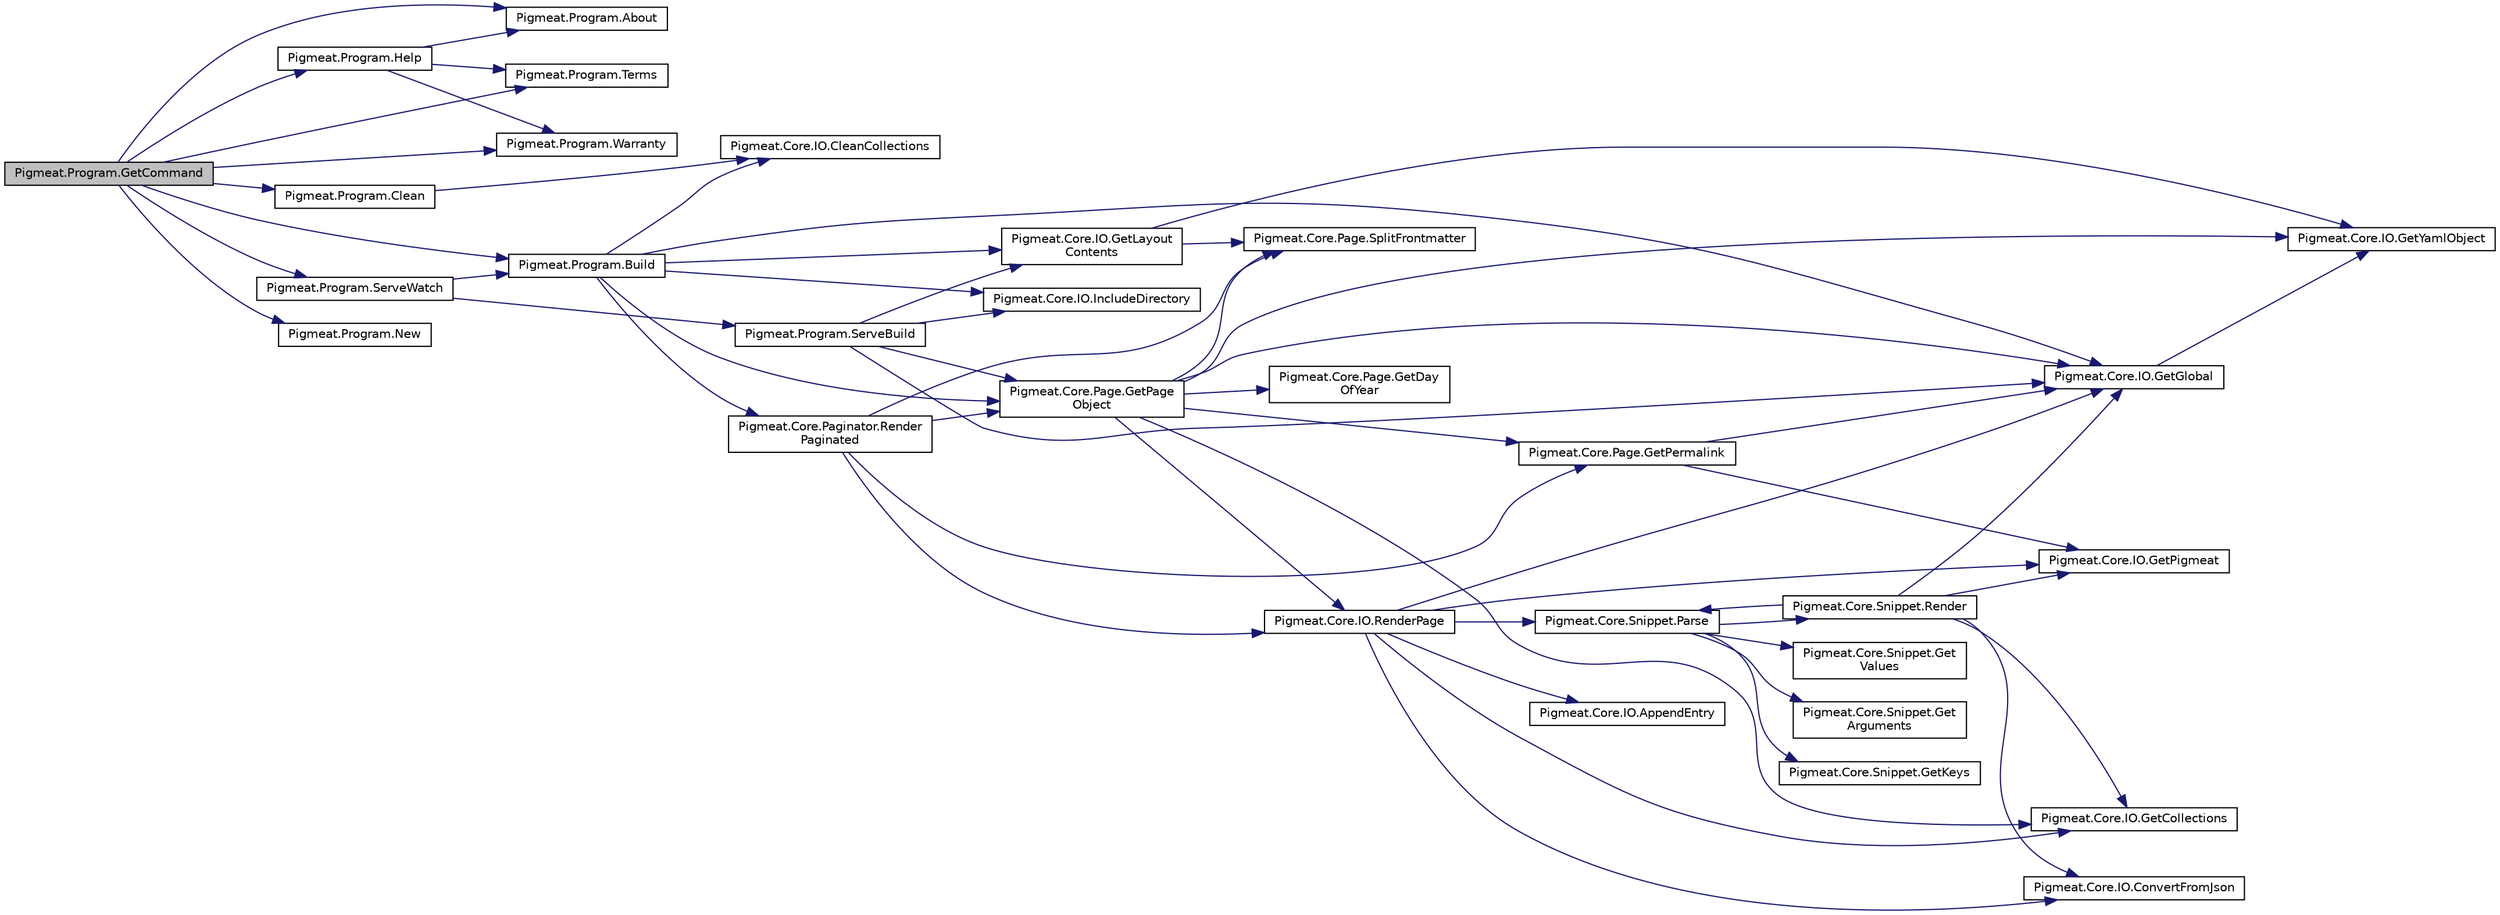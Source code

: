 digraph "Pigmeat.Program.GetCommand"
{
 // LATEX_PDF_SIZE
  edge [fontname="Helvetica",fontsize="10",labelfontname="Helvetica",labelfontsize="10"];
  node [fontname="Helvetica",fontsize="10",shape=record];
  rankdir="LR";
  Node1 [label="Pigmeat.Program.GetCommand",height=0.2,width=0.4,color="black", fillcolor="grey75", style="filled", fontcolor="black",tooltip="Perform actions specified by command calls"];
  Node1 -> Node2 [color="midnightblue",fontsize="10",style="solid",fontname="Helvetica"];
  Node2 [label="Pigmeat.Program.About",height=0.2,width=0.4,color="black", fillcolor="white", style="filled",URL="$class_pigmeat_1_1_program.html#a9a8bd00e69ab494615e073f050ba2344",tooltip="Show authorship and license information regarding Pigmeat"];
  Node1 -> Node3 [color="midnightblue",fontsize="10",style="solid",fontname="Helvetica"];
  Node3 [label="Pigmeat.Program.Build",height=0.2,width=0.4,color="black", fillcolor="white", style="filled",URL="$class_pigmeat_1_1_program.html#a878beaee804aea5645618e59b1a6d250",tooltip="The standard Pigmeat build process"];
  Node3 -> Node4 [color="midnightblue",fontsize="10",style="solid",fontname="Helvetica"];
  Node4 [label="Pigmeat.Core.IO.CleanCollections",height=0.2,width=0.4,color="black", fillcolor="white", style="filled",URL="$class_pigmeat_1_1_core_1_1_i_o.html#a0c35ca471821347e16cd0d36a4af6c2f",tooltip="Clean out the entries field in every collection.json file"];
  Node3 -> Node5 [color="midnightblue",fontsize="10",style="solid",fontname="Helvetica"];
  Node5 [label="Pigmeat.Core.IO.GetGlobal",height=0.2,width=0.4,color="black", fillcolor="white", style="filled",URL="$class_pigmeat_1_1_core_1_1_i_o.html#a8f84ec34a489ed4c83089b16308ddc7f",tooltip="Get file representing project's Global context"];
  Node5 -> Node6 [color="midnightblue",fontsize="10",style="solid",fontname="Helvetica"];
  Node6 [label="Pigmeat.Core.IO.GetYamlObject",height=0.2,width=0.4,color="black", fillcolor="white", style="filled",URL="$class_pigmeat_1_1_core_1_1_i_o.html#a65785eb7263115da1c592b06597727f5",tooltip="Convert YAML data into JObject"];
  Node3 -> Node7 [color="midnightblue",fontsize="10",style="solid",fontname="Helvetica"];
  Node7 [label="Pigmeat.Core.IO.GetLayout\lContents",height=0.2,width=0.4,color="black", fillcolor="white", style="filled",URL="$class_pigmeat_1_1_core_1_1_i_o.html#ae9cd73892daa23bdf19c9a229fe62b7b",tooltip="Get the contents of Layouts recursively"];
  Node7 -> Node6 [color="midnightblue",fontsize="10",style="solid",fontname="Helvetica"];
  Node7 -> Node8 [color="midnightblue",fontsize="10",style="solid",fontname="Helvetica"];
  Node8 [label="Pigmeat.Core.Page.SplitFrontmatter",height=0.2,width=0.4,color="black", fillcolor="white", style="filled",URL="$class_pigmeat_1_1_core_1_1_page.html#a207a9e1808ba2992377c1dfadf6ef84a",tooltip="Gets the YAML of the frontmatter for a given page"];
  Node3 -> Node9 [color="midnightblue",fontsize="10",style="solid",fontname="Helvetica"];
  Node9 [label="Pigmeat.Core.Page.GetPage\lObject",height=0.2,width=0.4,color="black", fillcolor="white", style="filled",URL="$class_pigmeat_1_1_core_1_1_page.html#a3a2dee942bb7b2f763ce5d1caba4163d",tooltip="Parses a given page into a JObject"];
  Node9 -> Node10 [color="midnightblue",fontsize="10",style="solid",fontname="Helvetica"];
  Node10 [label="Pigmeat.Core.IO.GetCollections",height=0.2,width=0.4,color="black", fillcolor="white", style="filled",URL="$class_pigmeat_1_1_core_1_1_i_o.html#a95f27be3fb9f5fd7e668f903c4e1cfb4",tooltip="Create a JObject to merge with the Global context containing each collection's collection...."];
  Node9 -> Node11 [color="midnightblue",fontsize="10",style="solid",fontname="Helvetica"];
  Node11 [label="Pigmeat.Core.Page.GetDay\lOfYear",height=0.2,width=0.4,color="black", fillcolor="white", style="filled",URL="$class_pigmeat_1_1_core_1_1_page.html#af8f17dadbdb6b16f1bb3dba08e2e8f68",tooltip=" "];
  Node9 -> Node5 [color="midnightblue",fontsize="10",style="solid",fontname="Helvetica"];
  Node9 -> Node12 [color="midnightblue",fontsize="10",style="solid",fontname="Helvetica"];
  Node12 [label="Pigmeat.Core.Page.GetPermalink",height=0.2,width=0.4,color="black", fillcolor="white", style="filled",URL="$class_pigmeat_1_1_core_1_1_page.html#a22b69a07b899c8d9825fb388357ce3b7",tooltip="Parses the permalink using given metadata to generate an output path"];
  Node12 -> Node5 [color="midnightblue",fontsize="10",style="solid",fontname="Helvetica"];
  Node12 -> Node13 [color="midnightblue",fontsize="10",style="solid",fontname="Helvetica"];
  Node13 [label="Pigmeat.Core.IO.GetPigmeat",height=0.2,width=0.4,color="black", fillcolor="white", style="filled",URL="$class_pigmeat_1_1_core_1_1_i_o.html#ab52a010415630b7063180fd58759eab3",tooltip="Get JObject representing project's Pigmeat context"];
  Node9 -> Node6 [color="midnightblue",fontsize="10",style="solid",fontname="Helvetica"];
  Node9 -> Node14 [color="midnightblue",fontsize="10",style="solid",fontname="Helvetica"];
  Node14 [label="Pigmeat.Core.IO.RenderPage",height=0.2,width=0.4,color="black", fillcolor="white", style="filled",URL="$class_pigmeat_1_1_core_1_1_i_o.html#a60f49d31957620c308423cad19dbf5f6",tooltip="Take layout, place Markdig-parsed content in layout, evaluate includes, render with Scriban"];
  Node14 -> Node15 [color="midnightblue",fontsize="10",style="solid",fontname="Helvetica"];
  Node15 [label="Pigmeat.Core.IO.AppendEntry",height=0.2,width=0.4,color="black", fillcolor="white", style="filled",URL="$class_pigmeat_1_1_core_1_1_i_o.html#a513be40f796bdadd8f6eb31f2446716a",tooltip="Adds JObject representations of pages in a collection to the collection's entries field in its collec..."];
  Node14 -> Node16 [color="midnightblue",fontsize="10",style="solid",fontname="Helvetica"];
  Node16 [label="Pigmeat.Core.IO.ConvertFromJson",height=0.2,width=0.4,color="black", fillcolor="white", style="filled",URL="$class_pigmeat_1_1_core_1_1_i_o.html#a821d02a0d3f636011b2dc0f8e8703e18",tooltip="Convert JObject to Scriban objects"];
  Node14 -> Node10 [color="midnightblue",fontsize="10",style="solid",fontname="Helvetica"];
  Node14 -> Node5 [color="midnightblue",fontsize="10",style="solid",fontname="Helvetica"];
  Node14 -> Node13 [color="midnightblue",fontsize="10",style="solid",fontname="Helvetica"];
  Node14 -> Node17 [color="midnightblue",fontsize="10",style="solid",fontname="Helvetica"];
  Node17 [label="Pigmeat.Core.Snippet.Parse",height=0.2,width=0.4,color="black", fillcolor="white", style="filled",URL="$class_pigmeat_1_1_core_1_1_snippet.html#a54ea5e1d3a8cd6308a1b1c9f01457146",tooltip="Parses through each {! snippet !} call in a page and evaluates them"];
  Node17 -> Node18 [color="midnightblue",fontsize="10",style="solid",fontname="Helvetica"];
  Node18 [label="Pigmeat.Core.Snippet.Get\lArguments",height=0.2,width=0.4,color="black", fillcolor="white", style="filled",URL="$class_pigmeat_1_1_core_1_1_snippet.html#a359cb5b64ee741ebf8cde64db13afec4",tooltip="Gets the arguments given in the Snippet call, to be parsed through later"];
  Node17 -> Node19 [color="midnightblue",fontsize="10",style="solid",fontname="Helvetica"];
  Node19 [label="Pigmeat.Core.Snippet.GetKeys",height=0.2,width=0.4,color="black", fillcolor="white", style="filled",URL="$class_pigmeat_1_1_core_1_1_snippet.html#a587d72ee7d694c9a05b9af340e172d3c",tooltip="Gets the keys (names of variables) given when the Snippet was called"];
  Node17 -> Node20 [color="midnightblue",fontsize="10",style="solid",fontname="Helvetica"];
  Node20 [label="Pigmeat.Core.Snippet.Get\lValues",height=0.2,width=0.4,color="black", fillcolor="white", style="filled",URL="$class_pigmeat_1_1_core_1_1_snippet.html#abdee9a9d3a2ed0497158bcfb5461c60a",tooltip="Gets values of given arguments/variables when the Snippet was called"];
  Node17 -> Node21 [color="midnightblue",fontsize="10",style="solid",fontname="Helvetica"];
  Node21 [label="Pigmeat.Core.Snippet.Render",height=0.2,width=0.4,color="black", fillcolor="white", style="filled",URL="$class_pigmeat_1_1_core_1_1_snippet.html#ac3dd182d3699b9997372e1baa768de2b",tooltip="Renders Snippets"];
  Node21 -> Node16 [color="midnightblue",fontsize="10",style="solid",fontname="Helvetica"];
  Node21 -> Node10 [color="midnightblue",fontsize="10",style="solid",fontname="Helvetica"];
  Node21 -> Node5 [color="midnightblue",fontsize="10",style="solid",fontname="Helvetica"];
  Node21 -> Node13 [color="midnightblue",fontsize="10",style="solid",fontname="Helvetica"];
  Node21 -> Node17 [color="midnightblue",fontsize="10",style="solid",fontname="Helvetica"];
  Node9 -> Node8 [color="midnightblue",fontsize="10",style="solid",fontname="Helvetica"];
  Node3 -> Node22 [color="midnightblue",fontsize="10",style="solid",fontname="Helvetica"];
  Node22 [label="Pigmeat.Core.IO.IncludeDirectory",height=0.2,width=0.4,color="black", fillcolor="white", style="filled",URL="$class_pigmeat_1_1_core_1_1_i_o.html#ab8a3a50a1c1ae3b1183e298846b77abd",tooltip="Copy a directory recursively, for if in {{{ global.include }}}"];
  Node3 -> Node23 [color="midnightblue",fontsize="10",style="solid",fontname="Helvetica"];
  Node23 [label="Pigmeat.Core.Paginator.Render\lPaginated",height=0.2,width=0.4,color="black", fillcolor="white", style="filled",URL="$class_pigmeat_1_1_core_1_1_paginator.html#a38c0bfdf8bfe439eb2a3e58a638c823a",tooltip="Outputs a paginated version of a page (requires {{ page.paginate }} and {{ page.collection }})"];
  Node23 -> Node9 [color="midnightblue",fontsize="10",style="solid",fontname="Helvetica"];
  Node23 -> Node12 [color="midnightblue",fontsize="10",style="solid",fontname="Helvetica"];
  Node23 -> Node14 [color="midnightblue",fontsize="10",style="solid",fontname="Helvetica"];
  Node23 -> Node8 [color="midnightblue",fontsize="10",style="solid",fontname="Helvetica"];
  Node1 -> Node24 [color="midnightblue",fontsize="10",style="solid",fontname="Helvetica"];
  Node24 [label="Pigmeat.Program.Clean",height=0.2,width=0.4,color="black", fillcolor="white", style="filled",URL="$class_pigmeat_1_1_program.html#aee7bf660974463ceba948a73238f6cbc",tooltip="Clean the Pigmeat output directory"];
  Node24 -> Node4 [color="midnightblue",fontsize="10",style="solid",fontname="Helvetica"];
  Node1 -> Node25 [color="midnightblue",fontsize="10",style="solid",fontname="Helvetica"];
  Node25 [label="Pigmeat.Program.Help",height=0.2,width=0.4,color="black", fillcolor="white", style="filled",URL="$class_pigmeat_1_1_program.html#a5ba96e069c0192950fa044954bca4647",tooltip="Show how to use the Pigmeat tool"];
  Node25 -> Node2 [color="midnightblue",fontsize="10",style="solid",fontname="Helvetica"];
  Node25 -> Node26 [color="midnightblue",fontsize="10",style="solid",fontname="Helvetica"];
  Node26 [label="Pigmeat.Program.Terms",height=0.2,width=0.4,color="black", fillcolor="white", style="filled",URL="$class_pigmeat_1_1_program.html#a8ef23dc63330befdb247d0ceac11f600",tooltip="Output the terms and conditions of the GPL 3.0 license"];
  Node25 -> Node27 [color="midnightblue",fontsize="10",style="solid",fontname="Helvetica"];
  Node27 [label="Pigmeat.Program.Warranty",height=0.2,width=0.4,color="black", fillcolor="white", style="filled",URL="$class_pigmeat_1_1_program.html#a1dcbceceda4d4e696d8dbd07aa1bb036",tooltip="Output the warranty disclaimer per the GPL 3.0 license"];
  Node1 -> Node28 [color="midnightblue",fontsize="10",style="solid",fontname="Helvetica"];
  Node28 [label="Pigmeat.Program.New",height=0.2,width=0.4,color="black", fillcolor="white", style="filled",URL="$class_pigmeat_1_1_program.html#a2b436b42fd7f2960d0c73c7fdf7fb444",tooltip="Create a barebones Pigmeat project"];
  Node1 -> Node29 [color="midnightblue",fontsize="10",style="solid",fontname="Helvetica"];
  Node29 [label="Pigmeat.Program.ServeWatch",height=0.2,width=0.4,color="black", fillcolor="white", style="filled",URL="$class_pigmeat_1_1_program.html#a7fbef86d893429923099420b3748b826",tooltip="Watch the file system for changes (initial component of the serve command)"];
  Node29 -> Node3 [color="midnightblue",fontsize="10",style="solid",fontname="Helvetica"];
  Node29 -> Node30 [color="midnightblue",fontsize="10",style="solid",fontname="Helvetica"];
  Node30 [label="Pigmeat.Program.ServeBuild",height=0.2,width=0.4,color="black", fillcolor="white", style="filled",URL="$class_pigmeat_1_1_program.html#a196f0e133927e9c381295c4915ebdfb2",tooltip="Rebuild changed files (final component of the serve command)"];
  Node30 -> Node5 [color="midnightblue",fontsize="10",style="solid",fontname="Helvetica"];
  Node30 -> Node7 [color="midnightblue",fontsize="10",style="solid",fontname="Helvetica"];
  Node30 -> Node9 [color="midnightblue",fontsize="10",style="solid",fontname="Helvetica"];
  Node30 -> Node22 [color="midnightblue",fontsize="10",style="solid",fontname="Helvetica"];
  Node1 -> Node26 [color="midnightblue",fontsize="10",style="solid",fontname="Helvetica"];
  Node1 -> Node27 [color="midnightblue",fontsize="10",style="solid",fontname="Helvetica"];
}
